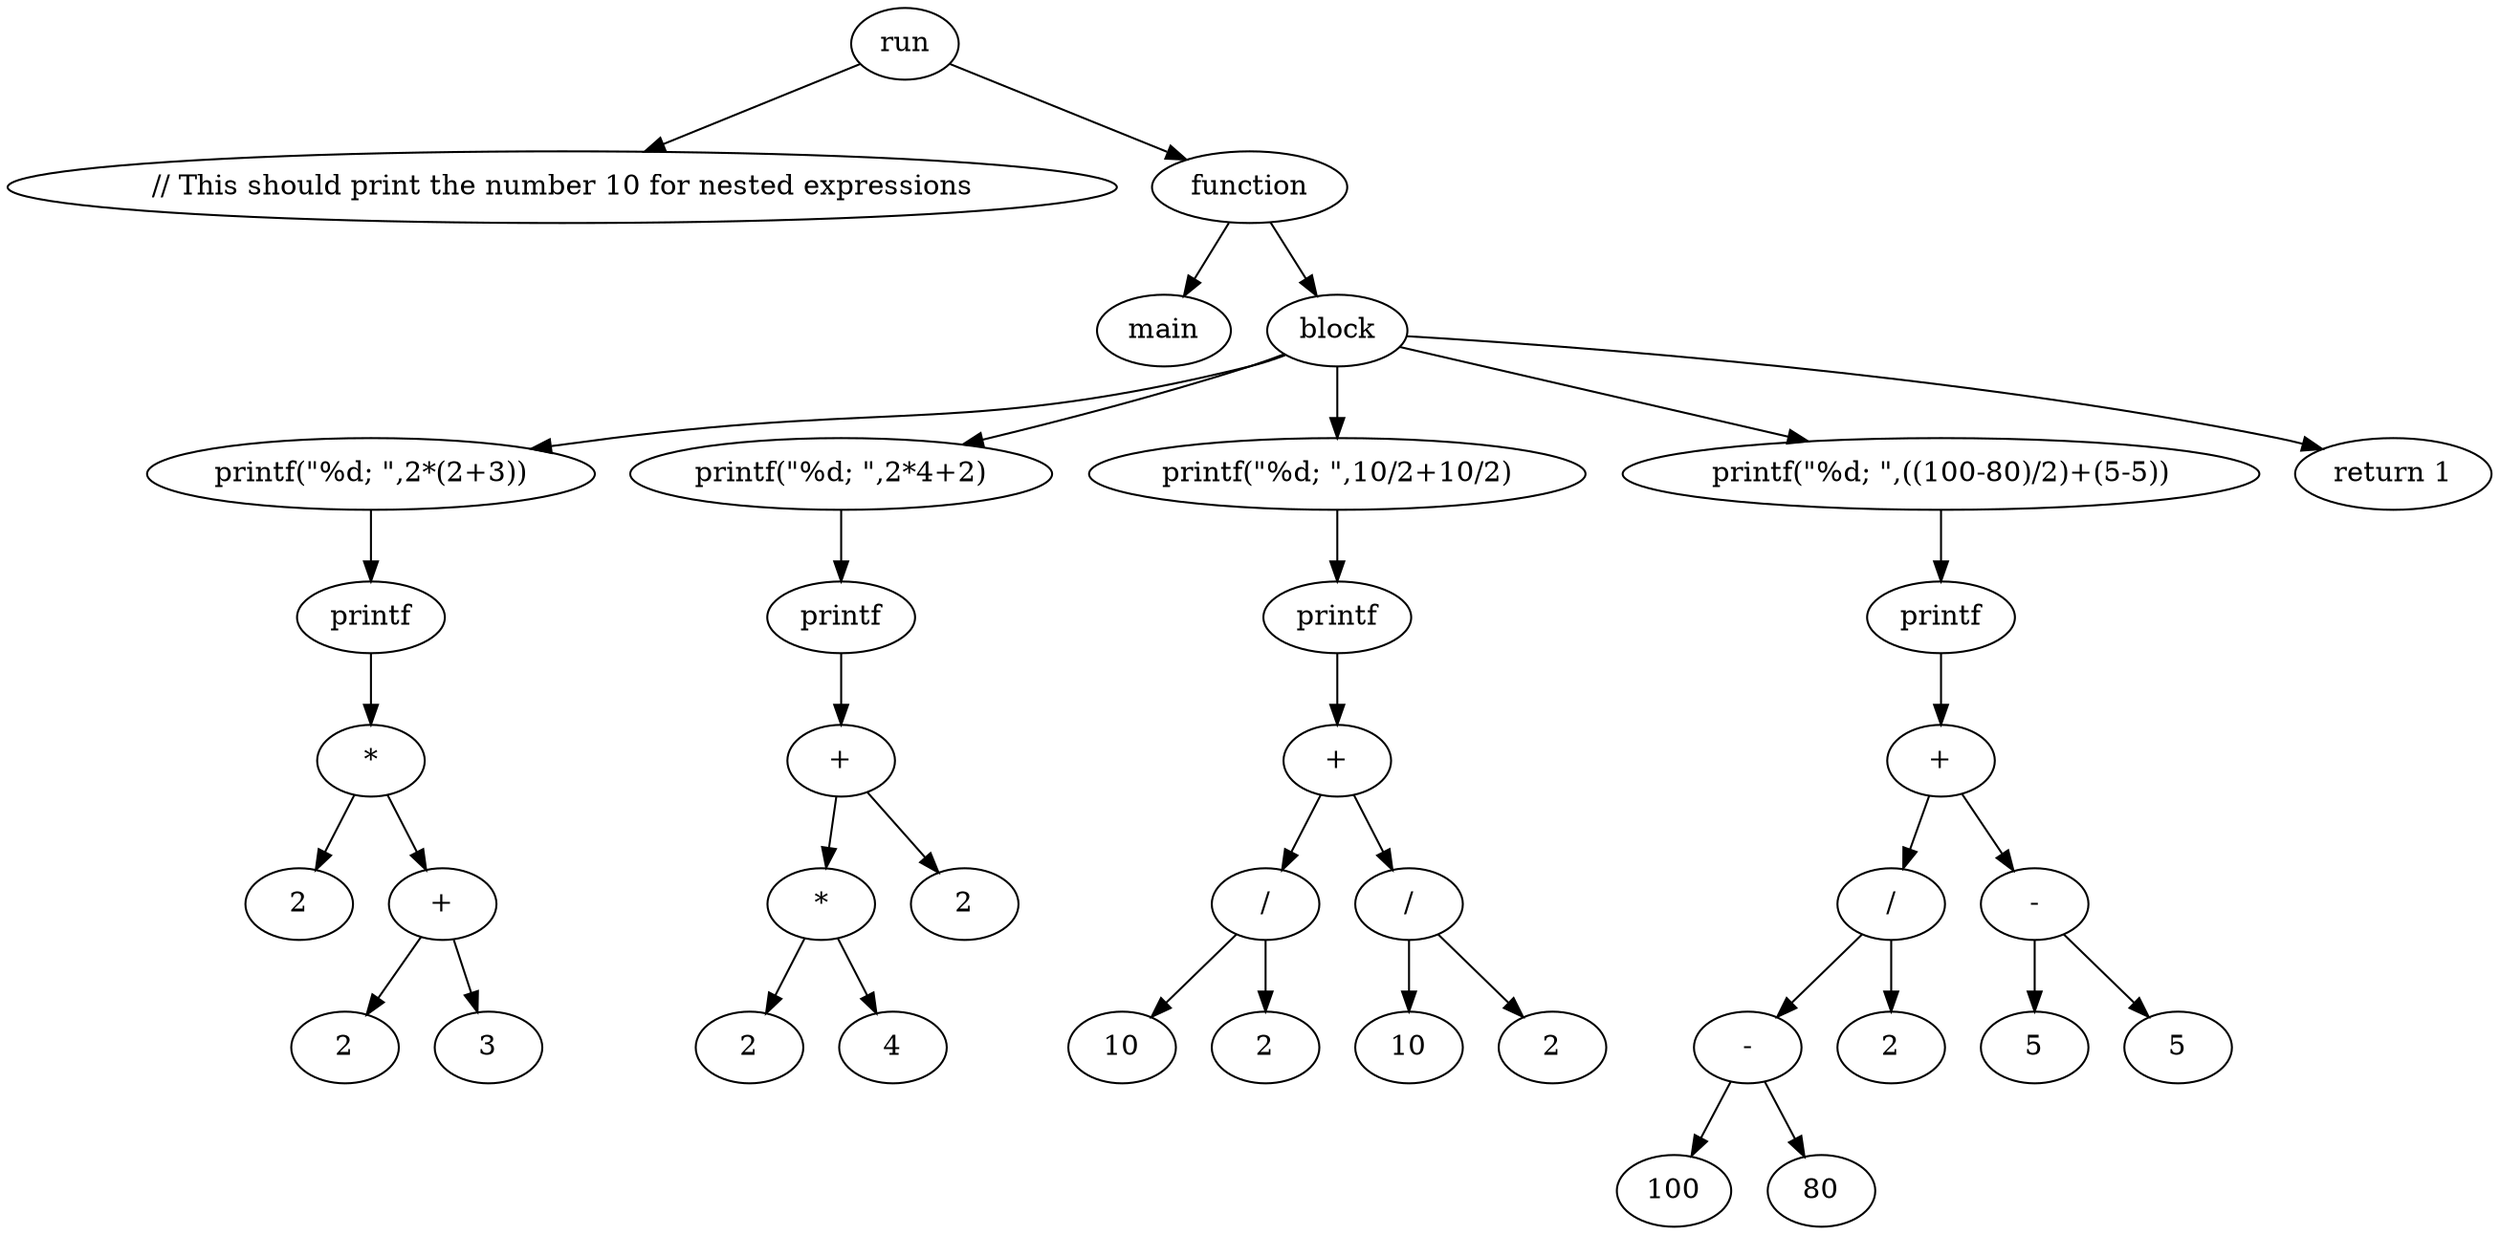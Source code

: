 digraph {
	8743555019413 [label=run]
	8743554921322 [label="// This should print the number 10 for nested expressions
"]
	8743555019413 -> 8743554921322
	8743554920761 [label=function]
	8743555019413 -> 8743554920761
	8743554921406 [label=main]
	8743554920761 -> 8743554921406
	8743554921190 [label=block]
	8743554920761 -> 8743554921190
	8743555099219 [label="printf(\"%d; \",2*(2+3))"]
	8743554921190 -> 8743555099219
	8743555099405 [label=printf]
	8743555099219 -> 8743555099405
	8743555099201 [label="*"]
	8743555099405 -> 8743555099201
	8743555099507 [label=2]
	8743555099201 -> 8743555099507
	8743555098730 [label="+"]
	8743555099201 -> 8743555098730
	8743555099612 [label=2]
	8743555098730 -> 8743555099612
	8743555099288 [label=3]
	8743555098730 -> 8743555099288
	8743555099498 [label="printf(\"%d; \",2*4+2)"]
	8743554921190 -> 8743555099498
	8743555099243 [label=printf]
	8743555099498 -> 8743555099243
	8743555098829 [label="+"]
	8743555099243 -> 8743555098829
	8743555098943 [label="*"]
	8743555098829 -> 8743555098943
	8743555099255 [label=2]
	8743555098943 -> 8743555099255
	8743555098925 [label=4]
	8743555098943 -> 8743555098925
	8743555098940 [label=2]
	8743555098829 -> 8743555098940
	8743555098655 [label="printf(\"%d; \",10/2+10/2)"]
	8743554921190 -> 8743555098655
	8743555099333 [label=printf]
	8743555098655 -> 8743555099333
	8743555099372 [label="+"]
	8743555099333 -> 8743555099372
	8743555099606 [label="/"]
	8743555099372 -> 8743555099606
	8743555099504 [label=10]
	8743555099606 -> 8743555099504
	8743555099423 [label=2]
	8743555099606 -> 8743555099423
	8743555099135 [label="/"]
	8743555099372 -> 8743555099135
	8743555098973 [label=10]
	8743555099135 -> 8743555098973
	8743555099621 [label=2]
	8743555099135 -> 8743555099621
	8743555099264 [label="printf(\"%d; \",((100-80)/2)+(5-5))"]
	8743554921190 -> 8743555099264
	8743555099285 [label=printf]
	8743555099264 -> 8743555099285
	8743555099429 [label="+"]
	8743555099285 -> 8743555099429
	8743555099162 [label="/"]
	8743555099429 -> 8743555099162
	8743555099468 [label="-"]
	8743555099162 -> 8743555099468
	8743555099216 [label=100]
	8743555099468 -> 8743555099216
	8743555099192 [label=80]
	8743555099468 -> 8743555099192
	8743555099588 [label=2]
	8743555099162 -> 8743555099588
	8743555099138 [label="-"]
	8743555099429 -> 8743555099138
	8743555099369 [label=5]
	8743555099138 -> 8743555099369
	8743555098865 [label=5]
	8743555099138 -> 8743555098865
	8743555098724 [label="return 1"]
	8743554921190 -> 8743555098724
}
